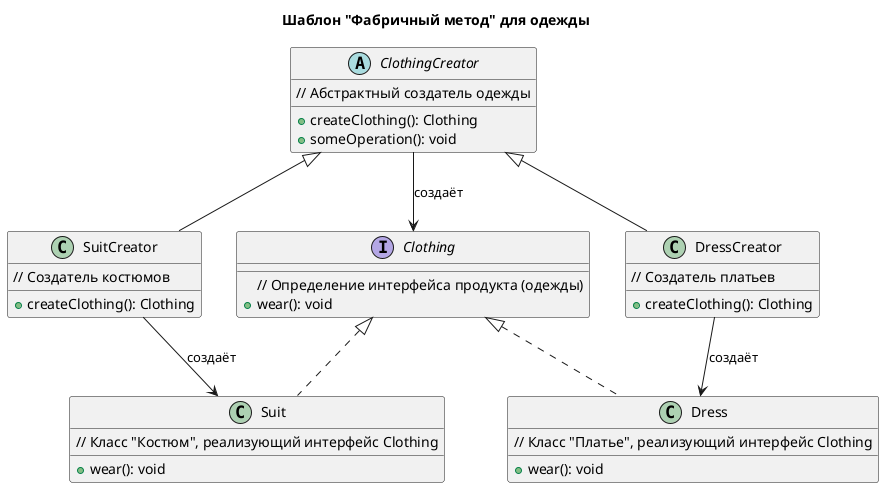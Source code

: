 @startuml

title Шаблон "Фабричный метод" для одежды

interface Clothing {
// Определение интерфейса продукта (одежды)
    +wear(): void
}

class Suit implements Clothing {
// Класс "Костюм", реализующий интерфейс Clothing
    +wear(): void
}

class Dress implements Clothing {
// Класс "Платье", реализующий интерфейс Clothing
    +wear(): void
}

abstract class ClothingCreator {
// Абстрактный создатель одежды
    +createClothing(): Clothing
    +someOperation(): void
}

class SuitCreator extends ClothingCreator {
// Создатель костюмов
    +createClothing(): Clothing
}

class DressCreator extends ClothingCreator {
// Создатель платьев
    +createClothing(): Clothing
}

ClothingCreator --> Clothing : "создаёт"
SuitCreator --> Suit : "создаёт"
DressCreator --> Dress : "создаёт"

@enduml
